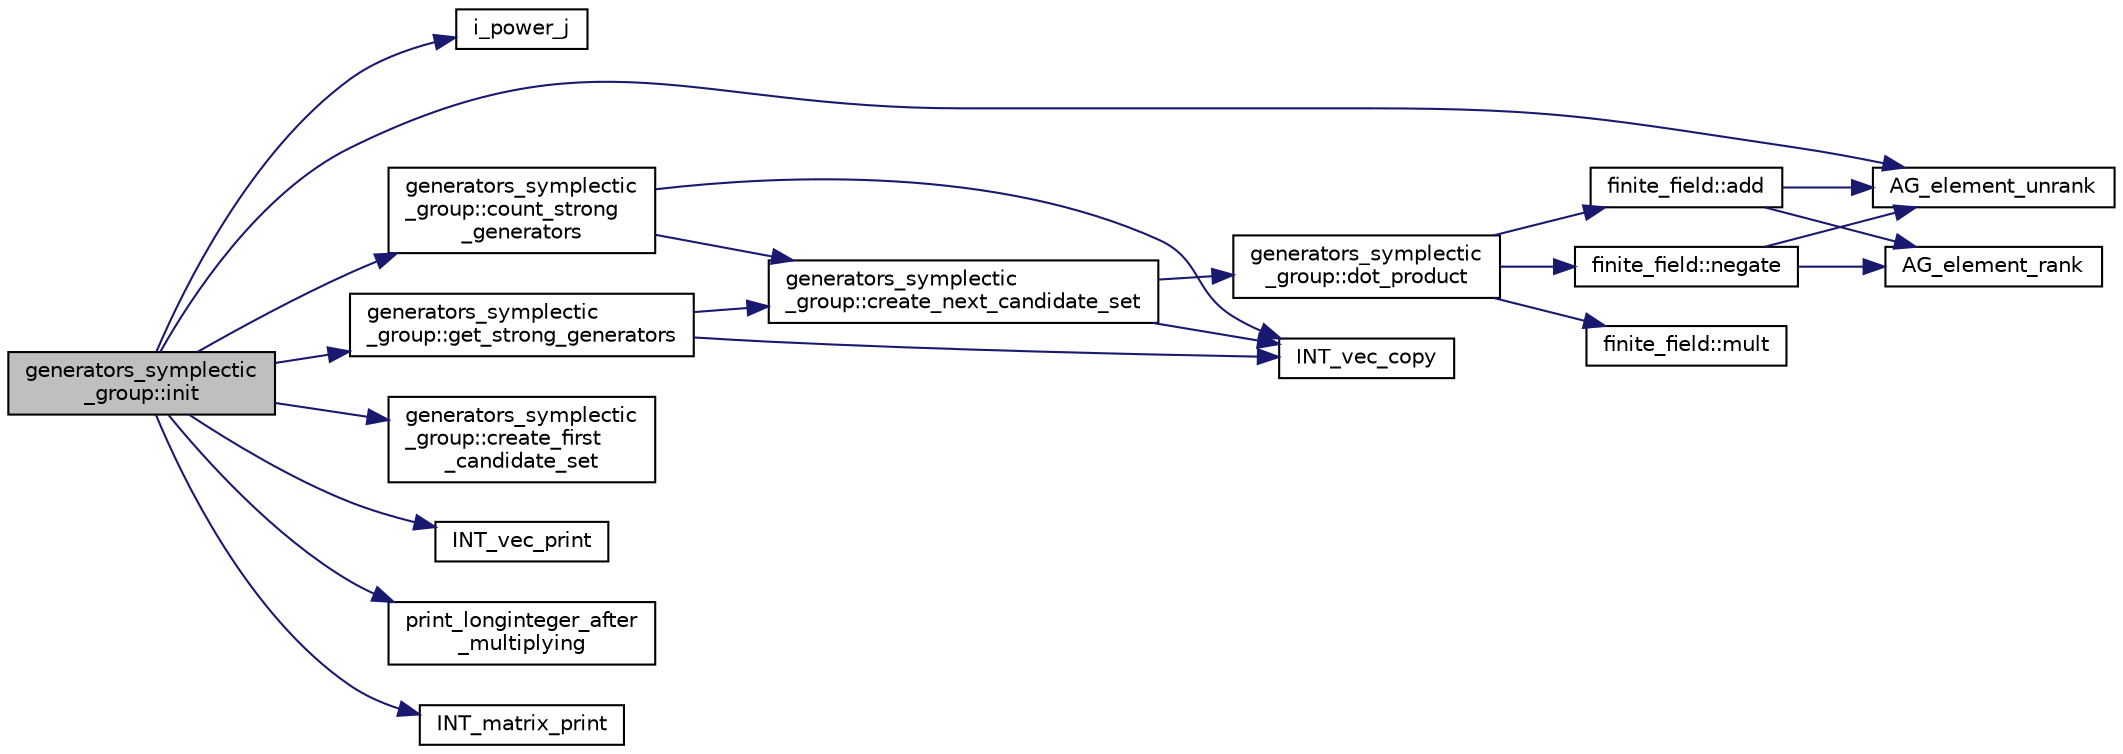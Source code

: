 digraph "generators_symplectic_group::init"
{
  edge [fontname="Helvetica",fontsize="10",labelfontname="Helvetica",labelfontsize="10"];
  node [fontname="Helvetica",fontsize="10",shape=record];
  rankdir="LR";
  Node59 [label="generators_symplectic\l_group::init",height=0.2,width=0.4,color="black", fillcolor="grey75", style="filled", fontcolor="black"];
  Node59 -> Node60 [color="midnightblue",fontsize="10",style="solid",fontname="Helvetica"];
  Node60 [label="i_power_j",height=0.2,width=0.4,color="black", fillcolor="white", style="filled",URL="$de/dc5/algebra__and__number__theory_8h.html#a39b321523e8957d701618bb5cac542b5"];
  Node59 -> Node61 [color="midnightblue",fontsize="10",style="solid",fontname="Helvetica"];
  Node61 [label="AG_element_unrank",height=0.2,width=0.4,color="black", fillcolor="white", style="filled",URL="$d4/d67/geometry_8h.html#a4a33b86c87b2879b97cfa1327abe2885"];
  Node59 -> Node62 [color="midnightblue",fontsize="10",style="solid",fontname="Helvetica"];
  Node62 [label="generators_symplectic\l_group::create_first\l_candidate_set",height=0.2,width=0.4,color="black", fillcolor="white", style="filled",URL="$d7/dd9/classgenerators__symplectic__group.html#a6f665ce37c2870369f4b79abfdbf74be"];
  Node59 -> Node63 [color="midnightblue",fontsize="10",style="solid",fontname="Helvetica"];
  Node63 [label="generators_symplectic\l_group::count_strong\l_generators",height=0.2,width=0.4,color="black", fillcolor="white", style="filled",URL="$d7/dd9/classgenerators__symplectic__group.html#adae8eb63b9aac802572e94b144dd27a5"];
  Node63 -> Node64 [color="midnightblue",fontsize="10",style="solid",fontname="Helvetica"];
  Node64 [label="INT_vec_copy",height=0.2,width=0.4,color="black", fillcolor="white", style="filled",URL="$df/dbf/sajeeb_8_c.html#ac2d875e27e009af6ec04d17254d11075"];
  Node63 -> Node65 [color="midnightblue",fontsize="10",style="solid",fontname="Helvetica"];
  Node65 [label="generators_symplectic\l_group::create_next_candidate_set",height=0.2,width=0.4,color="black", fillcolor="white", style="filled",URL="$d7/dd9/classgenerators__symplectic__group.html#a4f120fe4d0c6e692ada67076312d5f21"];
  Node65 -> Node64 [color="midnightblue",fontsize="10",style="solid",fontname="Helvetica"];
  Node65 -> Node66 [color="midnightblue",fontsize="10",style="solid",fontname="Helvetica"];
  Node66 [label="generators_symplectic\l_group::dot_product",height=0.2,width=0.4,color="black", fillcolor="white", style="filled",URL="$d7/dd9/classgenerators__symplectic__group.html#afcbcf5c147d2a3d7041358befe08db1d"];
  Node66 -> Node67 [color="midnightblue",fontsize="10",style="solid",fontname="Helvetica"];
  Node67 [label="finite_field::add",height=0.2,width=0.4,color="black", fillcolor="white", style="filled",URL="$df/d5a/classfinite__field.html#a8f12328a27500f3c7be0c849ebbc9d14"];
  Node67 -> Node61 [color="midnightblue",fontsize="10",style="solid",fontname="Helvetica"];
  Node67 -> Node68 [color="midnightblue",fontsize="10",style="solid",fontname="Helvetica"];
  Node68 [label="AG_element_rank",height=0.2,width=0.4,color="black", fillcolor="white", style="filled",URL="$d4/d67/geometry_8h.html#ab2ac908d07dd8038fd996e26bdc75c17"];
  Node66 -> Node69 [color="midnightblue",fontsize="10",style="solid",fontname="Helvetica"];
  Node69 [label="finite_field::mult",height=0.2,width=0.4,color="black", fillcolor="white", style="filled",URL="$df/d5a/classfinite__field.html#a24fb5917aa6d4d656fd855b7f44a13b0"];
  Node66 -> Node70 [color="midnightblue",fontsize="10",style="solid",fontname="Helvetica"];
  Node70 [label="finite_field::negate",height=0.2,width=0.4,color="black", fillcolor="white", style="filled",URL="$df/d5a/classfinite__field.html#aa9d798298f25d4a9262b5bc5f1733e31"];
  Node70 -> Node61 [color="midnightblue",fontsize="10",style="solid",fontname="Helvetica"];
  Node70 -> Node68 [color="midnightblue",fontsize="10",style="solid",fontname="Helvetica"];
  Node59 -> Node71 [color="midnightblue",fontsize="10",style="solid",fontname="Helvetica"];
  Node71 [label="INT_vec_print",height=0.2,width=0.4,color="black", fillcolor="white", style="filled",URL="$df/dbf/sajeeb_8_c.html#a79a5901af0b47dd0d694109543c027fe"];
  Node59 -> Node72 [color="midnightblue",fontsize="10",style="solid",fontname="Helvetica"];
  Node72 [label="print_longinteger_after\l_multiplying",height=0.2,width=0.4,color="black", fillcolor="white", style="filled",URL="$da/da9/galois__global_8_c.html#aeaf4040aa0f04595845b317ed37ad903"];
  Node59 -> Node73 [color="midnightblue",fontsize="10",style="solid",fontname="Helvetica"];
  Node73 [label="generators_symplectic\l_group::get_strong_generators",height=0.2,width=0.4,color="black", fillcolor="white", style="filled",URL="$d7/dd9/classgenerators__symplectic__group.html#a106102382bb375ece59b5b1d85f063da"];
  Node73 -> Node64 [color="midnightblue",fontsize="10",style="solid",fontname="Helvetica"];
  Node73 -> Node65 [color="midnightblue",fontsize="10",style="solid",fontname="Helvetica"];
  Node59 -> Node74 [color="midnightblue",fontsize="10",style="solid",fontname="Helvetica"];
  Node74 [label="INT_matrix_print",height=0.2,width=0.4,color="black", fillcolor="white", style="filled",URL="$d5/db4/io__and__os_8h.html#afd4180a24bef3a2b584668a4eaf607ff"];
}
